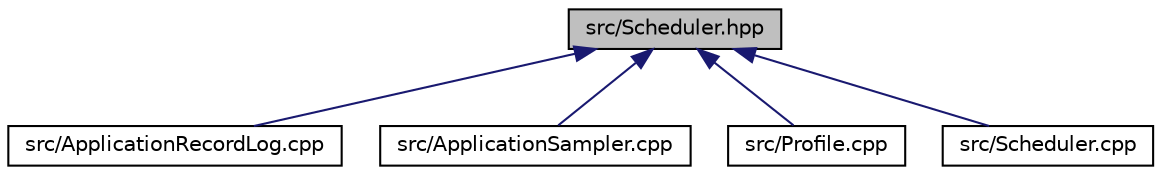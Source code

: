 digraph "src/Scheduler.hpp"
{
 // LATEX_PDF_SIZE
  edge [fontname="Helvetica",fontsize="10",labelfontname="Helvetica",labelfontsize="10"];
  node [fontname="Helvetica",fontsize="10",shape=record];
  Node1 [label="src/Scheduler.hpp",height=0.2,width=0.4,color="black", fillcolor="grey75", style="filled", fontcolor="black",tooltip=" "];
  Node1 -> Node2 [dir="back",color="midnightblue",fontsize="10",style="solid",fontname="Helvetica"];
  Node2 [label="src/ApplicationRecordLog.cpp",height=0.2,width=0.4,color="black", fillcolor="white", style="filled",URL="$_application_record_log_8cpp.html",tooltip=" "];
  Node1 -> Node3 [dir="back",color="midnightblue",fontsize="10",style="solid",fontname="Helvetica"];
  Node3 [label="src/ApplicationSampler.cpp",height=0.2,width=0.4,color="black", fillcolor="white", style="filled",URL="$_application_sampler_8cpp.html",tooltip=" "];
  Node1 -> Node4 [dir="back",color="midnightblue",fontsize="10",style="solid",fontname="Helvetica"];
  Node4 [label="src/Profile.cpp",height=0.2,width=0.4,color="black", fillcolor="white", style="filled",URL="$_profile_8cpp.html",tooltip=" "];
  Node1 -> Node5 [dir="back",color="midnightblue",fontsize="10",style="solid",fontname="Helvetica"];
  Node5 [label="src/Scheduler.cpp",height=0.2,width=0.4,color="black", fillcolor="white", style="filled",URL="$_scheduler_8cpp.html",tooltip=" "];
}
